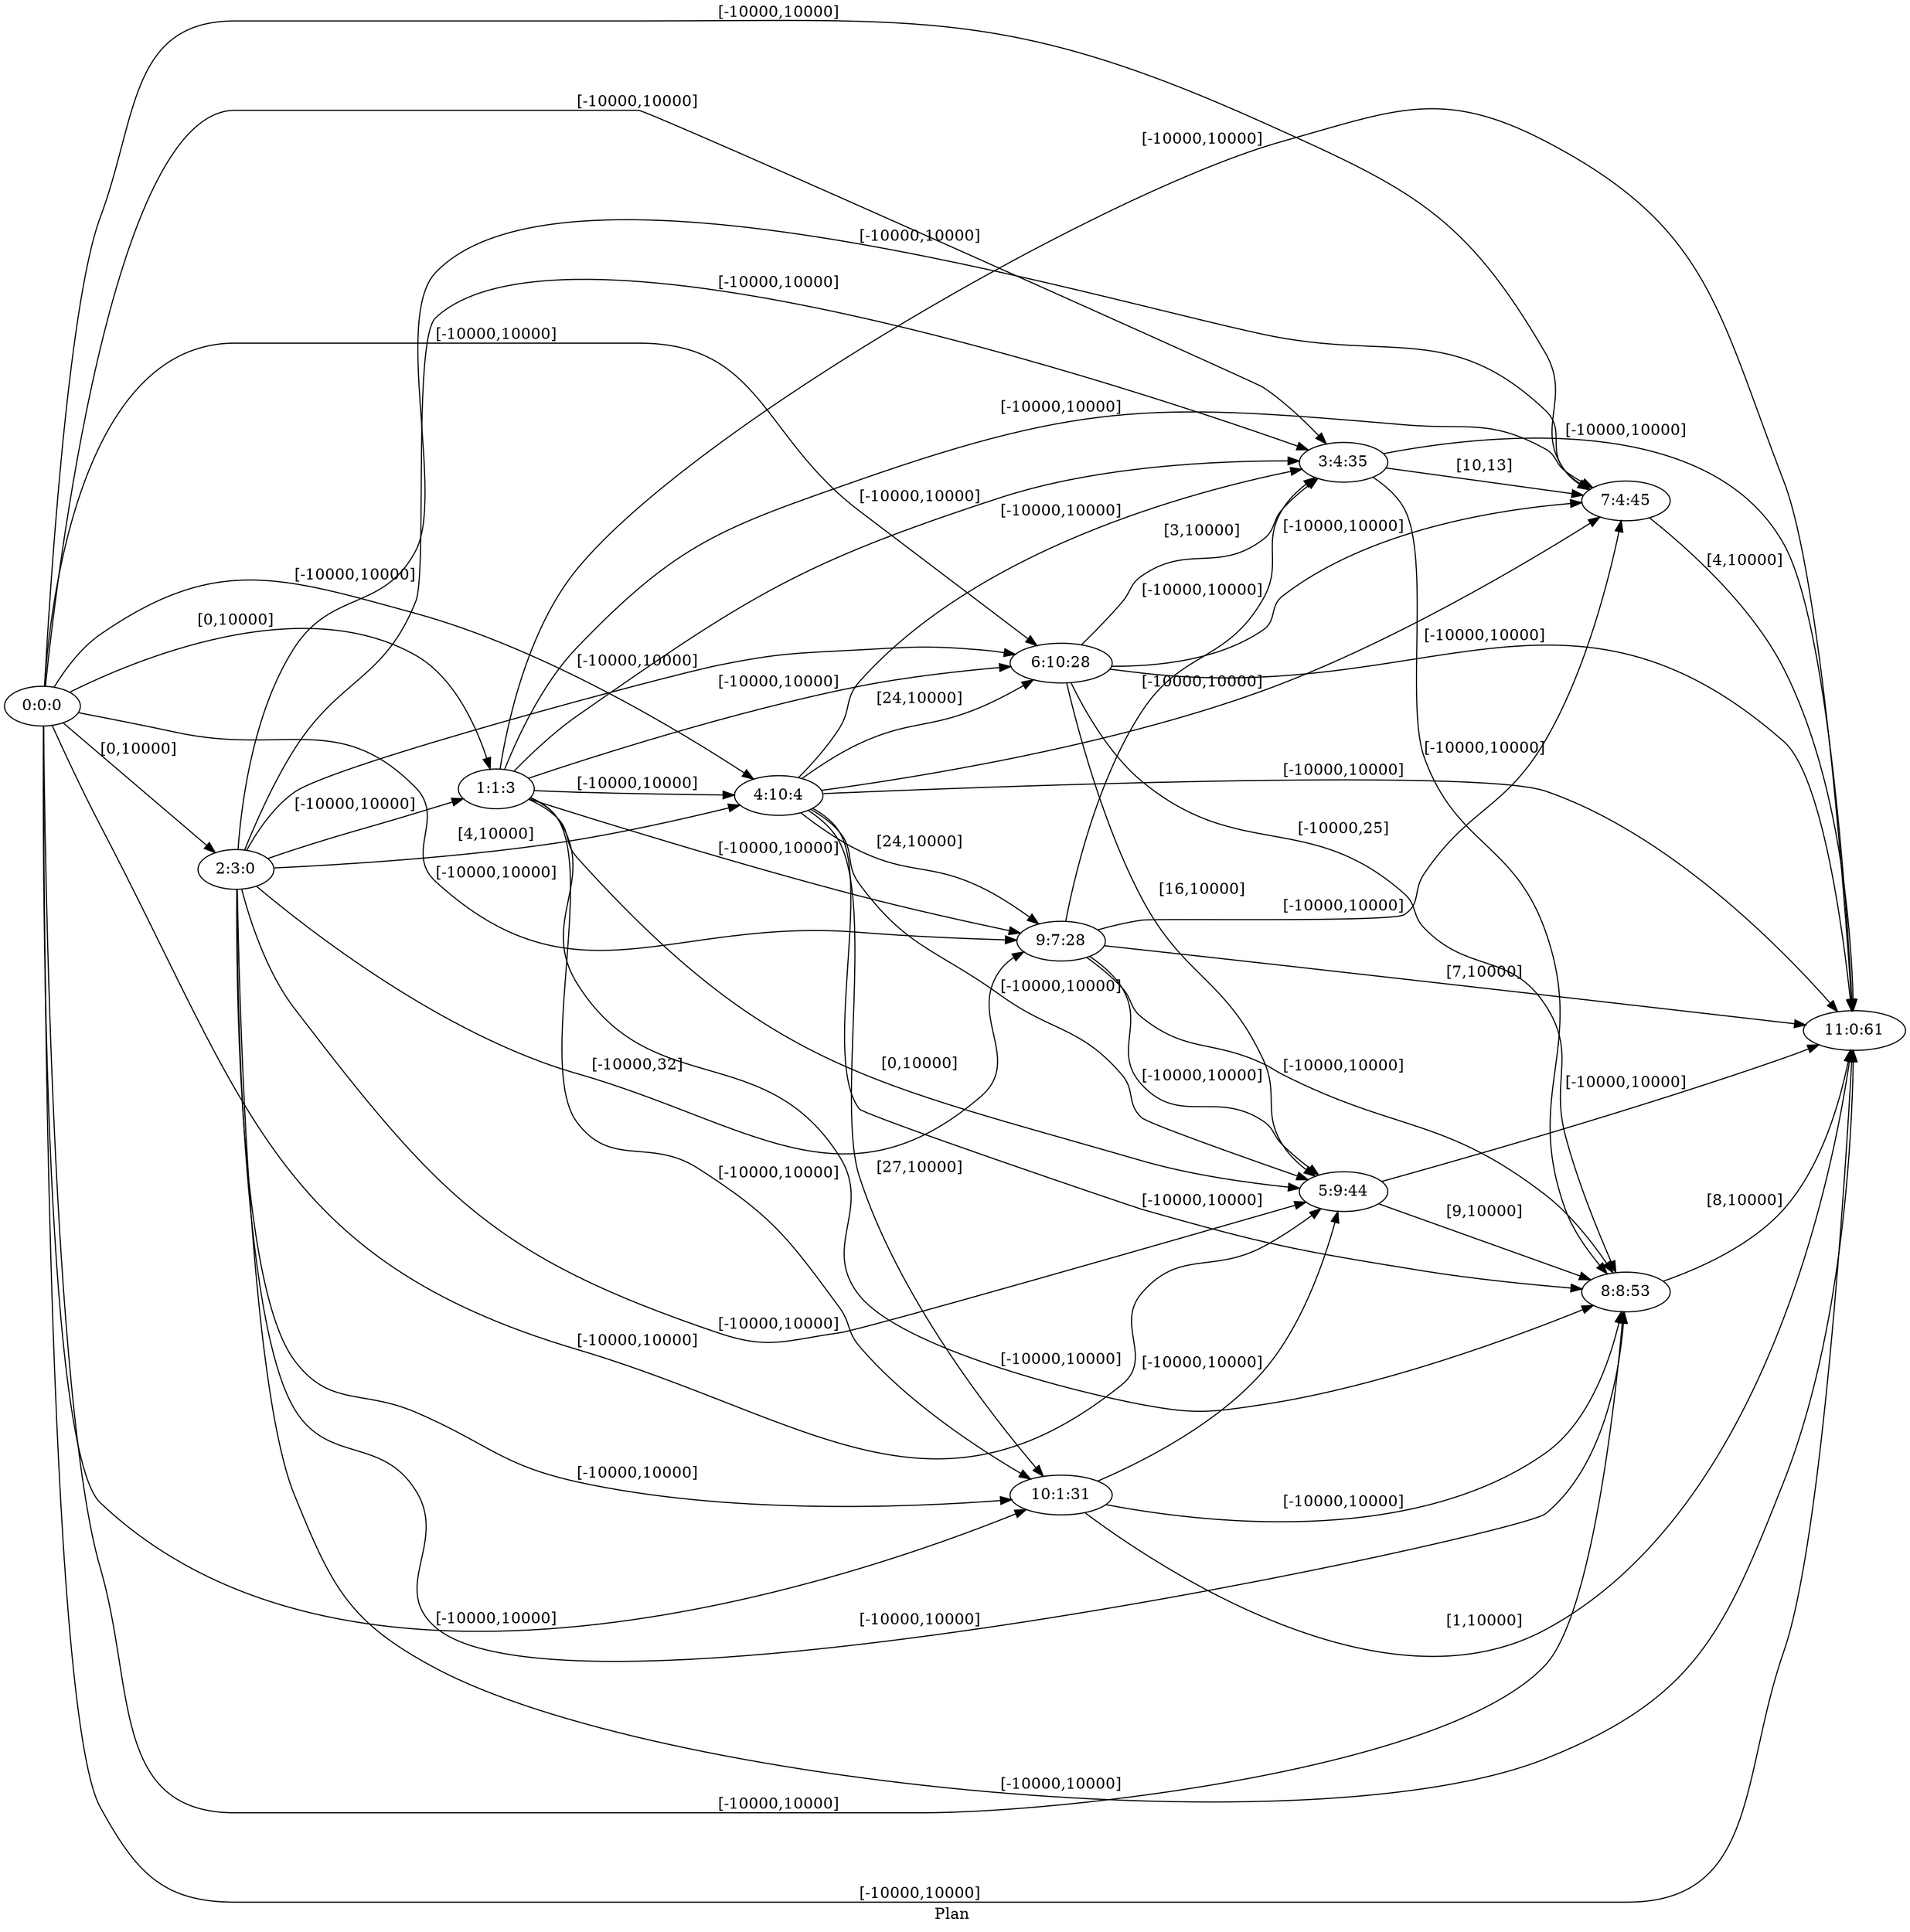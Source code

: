 digraph G {
 rankdir = LR;
 nodesep = .45; 
 size = 30;
label="Plan ";
 fldt = 0.556545;
"0:0:0"->"1:1:3"[ label = "[0,10000]"];
"0:0:0"->"2:3:0"[ label = "[0,10000]"];
"0:0:0"->"3:4:35"[ label = "[-10000,10000]"];
"0:0:0"->"4:10:4"[ label = "[-10000,10000]"];
"0:0:0"->"5:9:44"[ label = "[-10000,10000]"];
"0:0:0"->"6:10:28"[ label = "[-10000,10000]"];
"0:0:0"->"7:4:45"[ label = "[-10000,10000]"];
"0:0:0"->"8:8:53"[ label = "[-10000,10000]"];
"0:0:0"->"9:7:28"[ label = "[-10000,10000]"];
"0:0:0"->"10:1:31"[ label = "[-10000,10000]"];
"0:0:0"->"11:0:61"[ label = "[-10000,10000]"];
"1:1:3"->"3:4:35"[ label = "[-10000,10000]"];
"1:1:3"->"4:10:4"[ label = "[-10000,10000]"];
"1:1:3"->"5:9:44"[ label = "[0,10000]"];
"1:1:3"->"6:10:28"[ label = "[-10000,10000]"];
"1:1:3"->"7:4:45"[ label = "[-10000,10000]"];
"1:1:3"->"8:8:53"[ label = "[-10000,10000]"];
"1:1:3"->"9:7:28"[ label = "[-10000,10000]"];
"1:1:3"->"10:1:31"[ label = "[-10000,10000]"];
"1:1:3"->"11:0:61"[ label = "[-10000,10000]"];
"2:3:0"->"1:1:3"[ label = "[-10000,10000]"];
"2:3:0"->"3:4:35"[ label = "[-10000,10000]"];
"2:3:0"->"4:10:4"[ label = "[4,10000]"];
"2:3:0"->"5:9:44"[ label = "[-10000,10000]"];
"2:3:0"->"6:10:28"[ label = "[-10000,10000]"];
"2:3:0"->"7:4:45"[ label = "[-10000,10000]"];
"2:3:0"->"8:8:53"[ label = "[-10000,10000]"];
"2:3:0"->"9:7:28"[ label = "[-10000,32]"];
"2:3:0"->"10:1:31"[ label = "[-10000,10000]"];
"2:3:0"->"11:0:61"[ label = "[-10000,10000]"];
"3:4:35"->"7:4:45"[ label = "[10,13]"];
"3:4:35"->"8:8:53"[ label = "[-10000,10000]"];
"3:4:35"->"11:0:61"[ label = "[-10000,10000]"];
"4:10:4"->"3:4:35"[ label = "[-10000,10000]"];
"4:10:4"->"5:9:44"[ label = "[-10000,10000]"];
"4:10:4"->"6:10:28"[ label = "[24,10000]"];
"4:10:4"->"7:4:45"[ label = "[-10000,10000]"];
"4:10:4"->"8:8:53"[ label = "[-10000,10000]"];
"4:10:4"->"9:7:28"[ label = "[24,10000]"];
"4:10:4"->"10:1:31"[ label = "[27,10000]"];
"4:10:4"->"11:0:61"[ label = "[-10000,10000]"];
"5:9:44"->"8:8:53"[ label = "[9,10000]"];
"5:9:44"->"11:0:61"[ label = "[-10000,10000]"];
"6:10:28"->"3:4:35"[ label = "[3,10000]"];
"6:10:28"->"5:9:44"[ label = "[16,10000]"];
"6:10:28"->"7:4:45"[ label = "[-10000,10000]"];
"6:10:28"->"8:8:53"[ label = "[-10000,25]"];
"6:10:28"->"11:0:61"[ label = "[-10000,10000]"];
"7:4:45"->"11:0:61"[ label = "[4,10000]"];
"8:8:53"->"11:0:61"[ label = "[8,10000]"];
"9:7:28"->"3:4:35"[ label = "[-10000,10000]"];
"9:7:28"->"5:9:44"[ label = "[-10000,10000]"];
"9:7:28"->"7:4:45"[ label = "[-10000,10000]"];
"9:7:28"->"8:8:53"[ label = "[-10000,10000]"];
"9:7:28"->"11:0:61"[ label = "[7,10000]"];
"10:1:31"->"5:9:44"[ label = "[-10000,10000]"];
"10:1:31"->"8:8:53"[ label = "[-10000,10000]"];
"10:1:31"->"11:0:61"[ label = "[1,10000]"];
}
